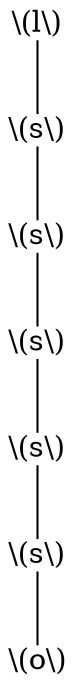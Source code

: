 graph {
	0 [label="\\(l\\)" shape=plain]
	1 [label="\\(s\\)" shape=plain]
	0 -- 1
	2 [label="\\(s\\)" shape=plain]
	1 -- 2
	3 [label="\\(s\\)" shape=plain]
	2 -- 3
	4 [label="\\(s\\)" shape=plain]
	3 -- 4
	5 [label="\\(s\\)" shape=plain]
	4 -- 5
	6 [label="\\(o\\)" shape=plain]
	5 -- 6
}
